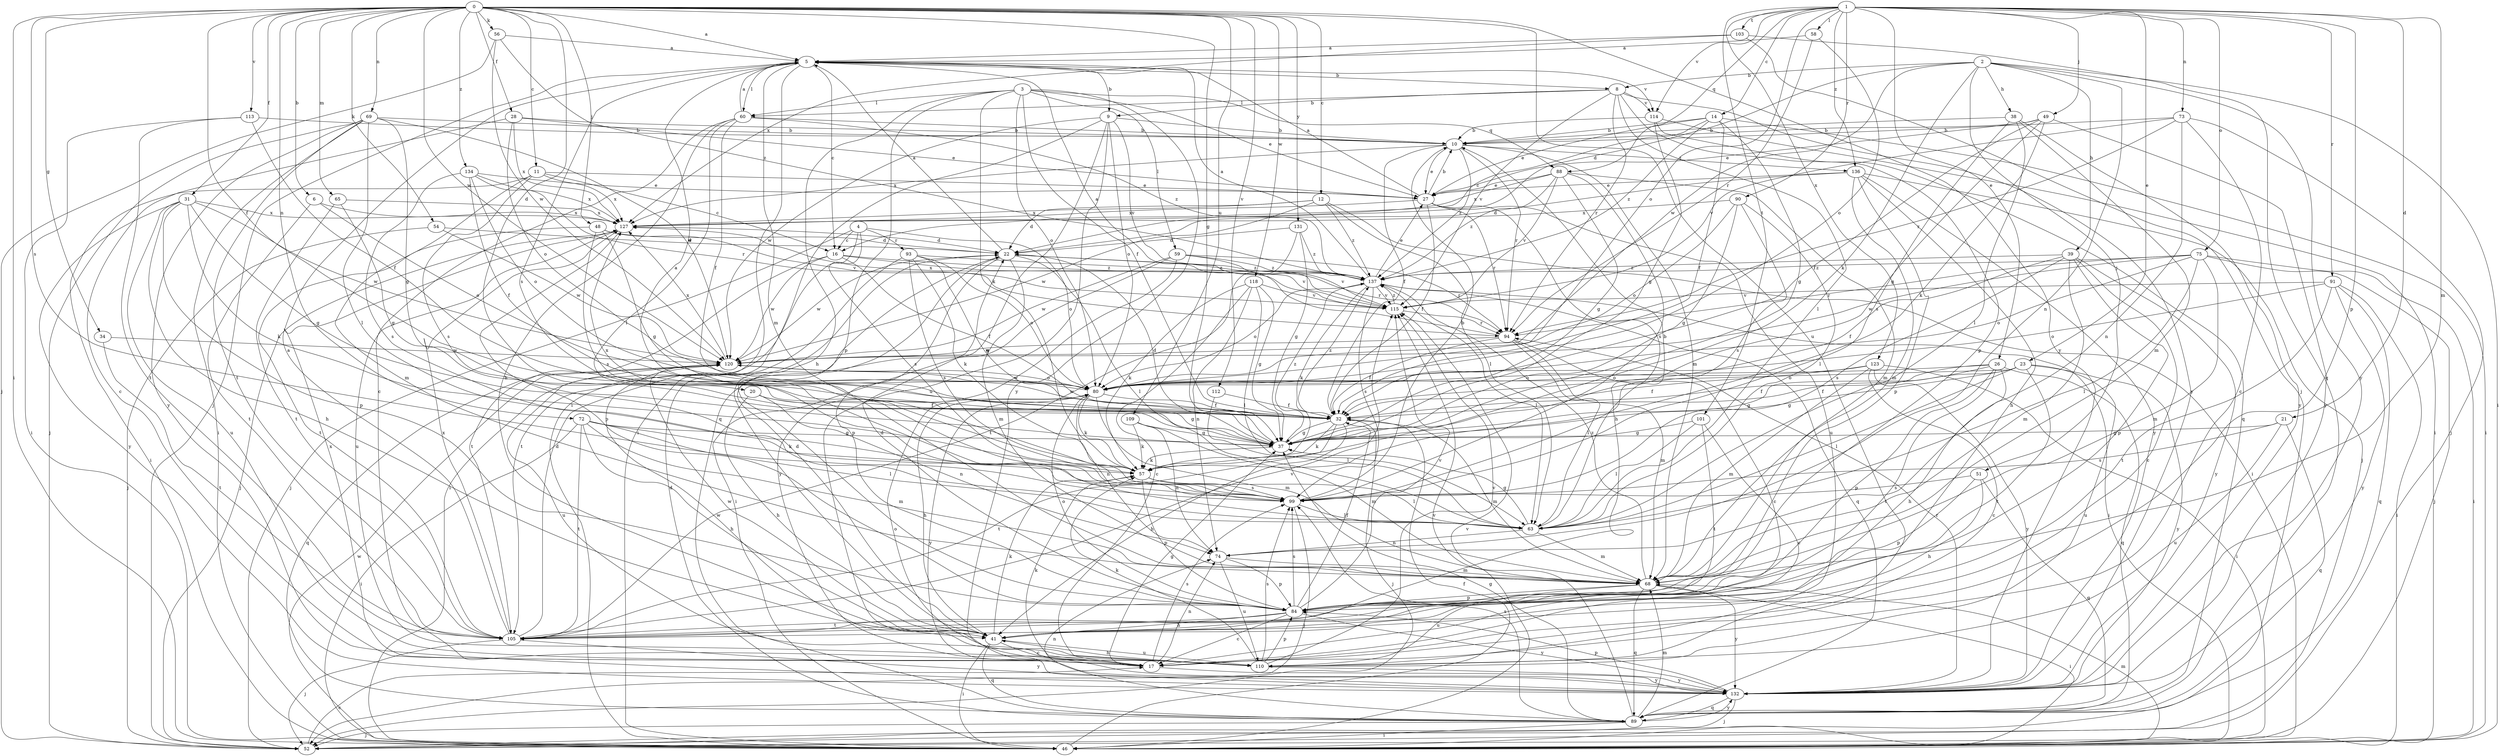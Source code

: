 strict digraph  {
0;
1;
2;
3;
4;
5;
6;
8;
9;
10;
11;
12;
14;
16;
17;
20;
21;
22;
23;
26;
27;
28;
31;
32;
34;
37;
38;
39;
41;
46;
48;
49;
51;
52;
54;
56;
57;
58;
59;
60;
63;
65;
68;
69;
72;
73;
74;
75;
80;
84;
88;
89;
90;
91;
93;
94;
99;
101;
103;
105;
109;
110;
112;
113;
114;
115;
118;
120;
123;
127;
131;
132;
134;
136;
137;
0 -> 5  [label=a];
0 -> 6  [label=b];
0 -> 11  [label=c];
0 -> 12  [label=c];
0 -> 20  [label=d];
0 -> 28  [label=f];
0 -> 31  [label=f];
0 -> 32  [label=f];
0 -> 34  [label=g];
0 -> 37  [label=g];
0 -> 46  [label=i];
0 -> 48  [label=j];
0 -> 54  [label=k];
0 -> 56  [label=k];
0 -> 65  [label=m];
0 -> 69  [label=n];
0 -> 72  [label=n];
0 -> 99  [label=s];
0 -> 109  [label=u];
0 -> 110  [label=u];
0 -> 112  [label=v];
0 -> 113  [label=v];
0 -> 118  [label=w];
0 -> 120  [label=w];
0 -> 131  [label=y];
0 -> 132  [label=y];
0 -> 134  [label=z];
1 -> 14  [label=c];
1 -> 21  [label=d];
1 -> 23  [label=e];
1 -> 26  [label=e];
1 -> 49  [label=j];
1 -> 58  [label=l];
1 -> 68  [label=m];
1 -> 73  [label=n];
1 -> 75  [label=o];
1 -> 80  [label=o];
1 -> 84  [label=p];
1 -> 88  [label=q];
1 -> 90  [label=r];
1 -> 91  [label=r];
1 -> 101  [label=t];
1 -> 103  [label=t];
1 -> 114  [label=v];
1 -> 123  [label=x];
1 -> 136  [label=z];
2 -> 8  [label=b];
2 -> 22  [label=d];
2 -> 38  [label=h];
2 -> 39  [label=h];
2 -> 46  [label=i];
2 -> 51  [label=j];
2 -> 57  [label=k];
2 -> 74  [label=n];
2 -> 120  [label=w];
2 -> 132  [label=y];
3 -> 27  [label=e];
3 -> 32  [label=f];
3 -> 41  [label=h];
3 -> 57  [label=k];
3 -> 59  [label=l];
3 -> 60  [label=l];
3 -> 80  [label=o];
3 -> 84  [label=p];
3 -> 88  [label=q];
3 -> 132  [label=y];
4 -> 16  [label=c];
4 -> 46  [label=i];
4 -> 52  [label=j];
4 -> 80  [label=o];
4 -> 93  [label=r];
4 -> 99  [label=s];
5 -> 8  [label=b];
5 -> 9  [label=b];
5 -> 16  [label=c];
5 -> 46  [label=i];
5 -> 52  [label=j];
5 -> 60  [label=l];
5 -> 68  [label=m];
5 -> 99  [label=s];
5 -> 114  [label=v];
6 -> 80  [label=o];
6 -> 105  [label=t];
6 -> 127  [label=x];
8 -> 9  [label=b];
8 -> 60  [label=l];
8 -> 63  [label=l];
8 -> 84  [label=p];
8 -> 94  [label=r];
8 -> 114  [label=v];
8 -> 115  [label=v];
8 -> 132  [label=y];
9 -> 10  [label=b];
9 -> 46  [label=i];
9 -> 80  [label=o];
9 -> 89  [label=q];
9 -> 110  [label=u];
9 -> 115  [label=v];
9 -> 120  [label=w];
10 -> 27  [label=e];
10 -> 32  [label=f];
10 -> 68  [label=m];
10 -> 94  [label=r];
10 -> 127  [label=x];
10 -> 136  [label=z];
10 -> 137  [label=z];
11 -> 16  [label=c];
11 -> 27  [label=e];
11 -> 46  [label=i];
11 -> 68  [label=m];
11 -> 99  [label=s];
11 -> 127  [label=x];
12 -> 22  [label=d];
12 -> 46  [label=i];
12 -> 63  [label=l];
12 -> 120  [label=w];
12 -> 127  [label=x];
12 -> 137  [label=z];
14 -> 10  [label=b];
14 -> 16  [label=c];
14 -> 27  [label=e];
14 -> 32  [label=f];
14 -> 37  [label=g];
14 -> 46  [label=i];
14 -> 137  [label=z];
16 -> 32  [label=f];
16 -> 105  [label=t];
16 -> 115  [label=v];
16 -> 120  [label=w];
16 -> 137  [label=z];
17 -> 37  [label=g];
17 -> 57  [label=k];
17 -> 74  [label=n];
17 -> 80  [label=o];
17 -> 99  [label=s];
17 -> 127  [label=x];
17 -> 132  [label=y];
20 -> 32  [label=f];
20 -> 37  [label=g];
20 -> 41  [label=h];
20 -> 74  [label=n];
21 -> 37  [label=g];
21 -> 89  [label=q];
21 -> 99  [label=s];
21 -> 110  [label=u];
22 -> 5  [label=a];
22 -> 63  [label=l];
22 -> 68  [label=m];
22 -> 84  [label=p];
22 -> 94  [label=r];
22 -> 120  [label=w];
22 -> 137  [label=z];
23 -> 32  [label=f];
23 -> 37  [label=g];
23 -> 63  [label=l];
23 -> 80  [label=o];
23 -> 105  [label=t];
23 -> 110  [label=u];
23 -> 132  [label=y];
26 -> 32  [label=f];
26 -> 37  [label=g];
26 -> 41  [label=h];
26 -> 80  [label=o];
26 -> 84  [label=p];
26 -> 89  [label=q];
26 -> 105  [label=t];
27 -> 5  [label=a];
27 -> 10  [label=b];
27 -> 32  [label=f];
27 -> 41  [label=h];
27 -> 94  [label=r];
27 -> 110  [label=u];
27 -> 127  [label=x];
28 -> 10  [label=b];
28 -> 17  [label=c];
28 -> 27  [label=e];
28 -> 80  [label=o];
28 -> 127  [label=x];
31 -> 37  [label=g];
31 -> 41  [label=h];
31 -> 57  [label=k];
31 -> 84  [label=p];
31 -> 110  [label=u];
31 -> 120  [label=w];
31 -> 127  [label=x];
31 -> 132  [label=y];
32 -> 37  [label=g];
32 -> 41  [label=h];
32 -> 52  [label=j];
32 -> 57  [label=k];
32 -> 68  [label=m];
32 -> 105  [label=t];
32 -> 120  [label=w];
32 -> 137  [label=z];
34 -> 105  [label=t];
34 -> 120  [label=w];
37 -> 22  [label=d];
37 -> 57  [label=k];
37 -> 137  [label=z];
38 -> 10  [label=b];
38 -> 63  [label=l];
38 -> 68  [label=m];
38 -> 99  [label=s];
38 -> 132  [label=y];
39 -> 17  [label=c];
39 -> 32  [label=f];
39 -> 68  [label=m];
39 -> 84  [label=p];
39 -> 99  [label=s];
39 -> 132  [label=y];
39 -> 137  [label=z];
41 -> 17  [label=c];
41 -> 22  [label=d];
41 -> 46  [label=i];
41 -> 57  [label=k];
41 -> 89  [label=q];
41 -> 110  [label=u];
41 -> 120  [label=w];
46 -> 32  [label=f];
46 -> 68  [label=m];
46 -> 115  [label=v];
46 -> 120  [label=w];
48 -> 22  [label=d];
48 -> 37  [label=g];
48 -> 99  [label=s];
48 -> 105  [label=t];
48 -> 115  [label=v];
49 -> 10  [label=b];
49 -> 27  [label=e];
49 -> 32  [label=f];
49 -> 37  [label=g];
49 -> 57  [label=k];
49 -> 132  [label=y];
51 -> 41  [label=h];
51 -> 84  [label=p];
51 -> 89  [label=q];
51 -> 99  [label=s];
52 -> 17  [label=c];
54 -> 22  [label=d];
54 -> 52  [label=j];
54 -> 120  [label=w];
56 -> 5  [label=a];
56 -> 52  [label=j];
56 -> 120  [label=w];
56 -> 137  [label=z];
57 -> 5  [label=a];
57 -> 63  [label=l];
57 -> 84  [label=p];
57 -> 99  [label=s];
57 -> 127  [label=x];
58 -> 5  [label=a];
58 -> 80  [label=o];
58 -> 94  [label=r];
59 -> 46  [label=i];
59 -> 94  [label=r];
59 -> 115  [label=v];
59 -> 120  [label=w];
59 -> 132  [label=y];
59 -> 137  [label=z];
60 -> 5  [label=a];
60 -> 10  [label=b];
60 -> 17  [label=c];
60 -> 32  [label=f];
60 -> 41  [label=h];
60 -> 63  [label=l];
60 -> 137  [label=z];
63 -> 10  [label=b];
63 -> 37  [label=g];
63 -> 68  [label=m];
63 -> 74  [label=n];
65 -> 37  [label=g];
65 -> 105  [label=t];
65 -> 127  [label=x];
68 -> 46  [label=i];
68 -> 84  [label=p];
68 -> 89  [label=q];
68 -> 110  [label=u];
68 -> 132  [label=y];
68 -> 137  [label=z];
69 -> 10  [label=b];
69 -> 37  [label=g];
69 -> 46  [label=i];
69 -> 52  [label=j];
69 -> 63  [label=l];
69 -> 105  [label=t];
69 -> 120  [label=w];
69 -> 132  [label=y];
72 -> 37  [label=g];
72 -> 41  [label=h];
72 -> 46  [label=i];
72 -> 57  [label=k];
72 -> 63  [label=l];
72 -> 68  [label=m];
72 -> 105  [label=t];
73 -> 10  [label=b];
73 -> 17  [label=c];
73 -> 52  [label=j];
73 -> 74  [label=n];
73 -> 94  [label=r];
73 -> 115  [label=v];
74 -> 68  [label=m];
74 -> 84  [label=p];
74 -> 110  [label=u];
75 -> 46  [label=i];
75 -> 52  [label=j];
75 -> 63  [label=l];
75 -> 68  [label=m];
75 -> 80  [label=o];
75 -> 94  [label=r];
75 -> 120  [label=w];
75 -> 137  [label=z];
80 -> 32  [label=f];
80 -> 41  [label=h];
80 -> 57  [label=k];
80 -> 68  [label=m];
80 -> 74  [label=n];
80 -> 120  [label=w];
80 -> 132  [label=y];
84 -> 17  [label=c];
84 -> 22  [label=d];
84 -> 32  [label=f];
84 -> 41  [label=h];
84 -> 80  [label=o];
84 -> 99  [label=s];
84 -> 105  [label=t];
84 -> 115  [label=v];
84 -> 132  [label=y];
88 -> 27  [label=e];
88 -> 37  [label=g];
88 -> 68  [label=m];
88 -> 99  [label=s];
88 -> 115  [label=v];
88 -> 127  [label=x];
88 -> 137  [label=z];
89 -> 22  [label=d];
89 -> 37  [label=g];
89 -> 46  [label=i];
89 -> 52  [label=j];
89 -> 68  [label=m];
89 -> 74  [label=n];
89 -> 99  [label=s];
89 -> 115  [label=v];
89 -> 132  [label=y];
90 -> 37  [label=g];
90 -> 63  [label=l];
90 -> 80  [label=o];
90 -> 99  [label=s];
90 -> 127  [label=x];
91 -> 46  [label=i];
91 -> 80  [label=o];
91 -> 89  [label=q];
91 -> 105  [label=t];
91 -> 115  [label=v];
91 -> 132  [label=y];
93 -> 37  [label=g];
93 -> 57  [label=k];
93 -> 80  [label=o];
93 -> 99  [label=s];
93 -> 105  [label=t];
93 -> 137  [label=z];
94 -> 5  [label=a];
94 -> 17  [label=c];
94 -> 32  [label=f];
94 -> 63  [label=l];
94 -> 68  [label=m];
94 -> 120  [label=w];
99 -> 10  [label=b];
99 -> 52  [label=j];
99 -> 63  [label=l];
101 -> 17  [label=c];
101 -> 37  [label=g];
101 -> 63  [label=l];
101 -> 105  [label=t];
103 -> 5  [label=a];
103 -> 52  [label=j];
103 -> 89  [label=q];
103 -> 127  [label=x];
105 -> 5  [label=a];
105 -> 22  [label=d];
105 -> 52  [label=j];
105 -> 115  [label=v];
105 -> 127  [label=x];
105 -> 132  [label=y];
109 -> 37  [label=g];
109 -> 57  [label=k];
109 -> 68  [label=m];
109 -> 74  [label=n];
110 -> 41  [label=h];
110 -> 57  [label=k];
110 -> 84  [label=p];
110 -> 99  [label=s];
110 -> 115  [label=v];
110 -> 120  [label=w];
110 -> 132  [label=y];
112 -> 32  [label=f];
112 -> 63  [label=l];
113 -> 10  [label=b];
113 -> 32  [label=f];
113 -> 46  [label=i];
113 -> 105  [label=t];
114 -> 10  [label=b];
114 -> 37  [label=g];
114 -> 46  [label=i];
114 -> 89  [label=q];
115 -> 94  [label=r];
115 -> 127  [label=x];
115 -> 137  [label=z];
118 -> 17  [label=c];
118 -> 37  [label=g];
118 -> 57  [label=k];
118 -> 63  [label=l];
118 -> 74  [label=n];
118 -> 115  [label=v];
120 -> 80  [label=o];
120 -> 89  [label=q];
120 -> 110  [label=u];
120 -> 127  [label=x];
123 -> 17  [label=c];
123 -> 32  [label=f];
123 -> 46  [label=i];
123 -> 68  [label=m];
123 -> 80  [label=o];
123 -> 132  [label=y];
127 -> 22  [label=d];
127 -> 52  [label=j];
127 -> 84  [label=p];
127 -> 110  [label=u];
131 -> 22  [label=d];
131 -> 37  [label=g];
131 -> 105  [label=t];
131 -> 137  [label=z];
132 -> 52  [label=j];
132 -> 84  [label=p];
132 -> 89  [label=q];
132 -> 94  [label=r];
134 -> 27  [label=e];
134 -> 32  [label=f];
134 -> 80  [label=o];
134 -> 94  [label=r];
134 -> 99  [label=s];
134 -> 127  [label=x];
136 -> 22  [label=d];
136 -> 27  [label=e];
136 -> 41  [label=h];
136 -> 52  [label=j];
136 -> 68  [label=m];
136 -> 84  [label=p];
136 -> 132  [label=y];
137 -> 5  [label=a];
137 -> 27  [label=e];
137 -> 46  [label=i];
137 -> 57  [label=k];
137 -> 63  [label=l];
137 -> 80  [label=o];
137 -> 89  [label=q];
137 -> 99  [label=s];
137 -> 115  [label=v];
}
